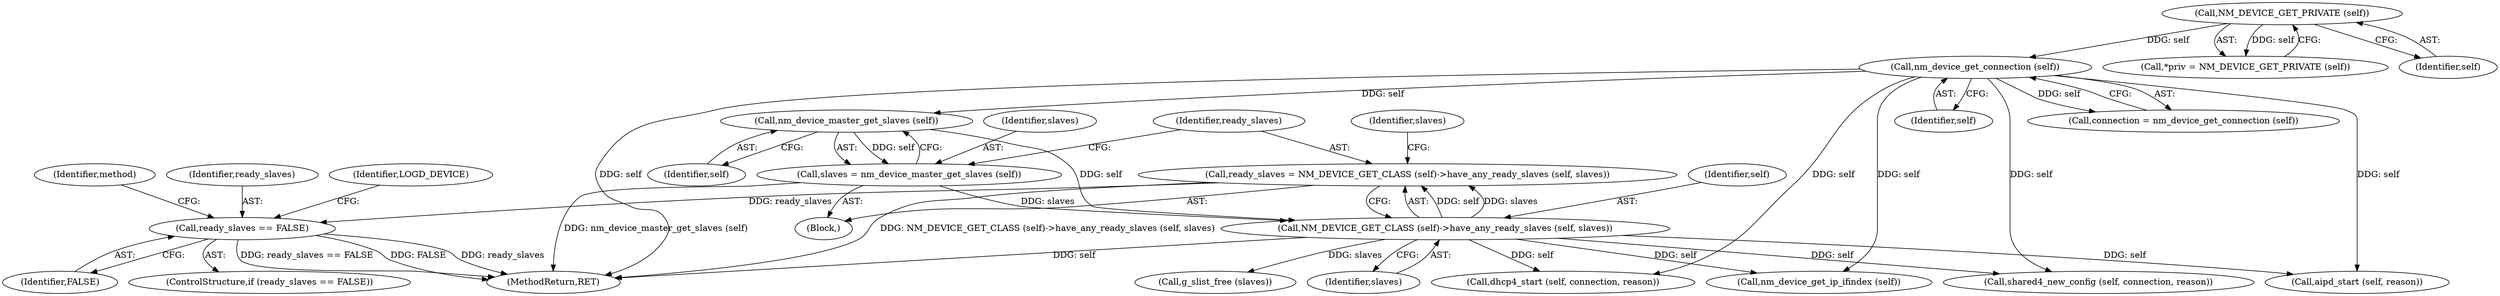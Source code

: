 digraph "0_NetworkManager_d5fc88e573fa58b93034b04d35a2454f5d28cad9@API" {
"1005760" [label="(Call,ready_slaves = NM_DEVICE_GET_CLASS (self)->have_any_ready_slaves (self, slaves))"];
"1005762" [label="(Call,NM_DEVICE_GET_CLASS (self)->have_any_ready_slaves (self, slaves))"];
"1005758" [label="(Call,nm_device_master_get_slaves (self))"];
"1005723" [label="(Call,nm_device_get_connection (self))"];
"1005706" [label="(Call,NM_DEVICE_GET_PRIVATE (self))"];
"1005756" [label="(Call,slaves = nm_device_master_get_slaves (self))"];
"1005768" [label="(Call,ready_slaves == FALSE)"];
"1005704" [label="(Call,*priv = NM_DEVICE_GET_PRIVATE (self))"];
"1005755" [label="(Block,)"];
"1005760" [label="(Call,ready_slaves = NM_DEVICE_GET_CLASS (self)->have_any_ready_slaves (self, slaves))"];
"1005774" [label="(Identifier,LOGD_DEVICE)"];
"1005756" [label="(Call,slaves = nm_device_master_get_slaves (self))"];
"1005762" [label="(Call,NM_DEVICE_GET_CLASS (self)->have_any_ready_slaves (self, slaves))"];
"1005820" [label="(Call,nm_device_get_ip_ifindex (self))"];
"1005839" [label="(Call,shared4_new_config (self, connection, reason))"];
"1005706" [label="(Call,NM_DEVICE_GET_PRIVATE (self))"];
"1005805" [label="(Call,aipd_start (self, reason))"];
"1005764" [label="(Identifier,slaves)"];
"1005759" [label="(Identifier,self)"];
"1005723" [label="(Call,nm_device_get_connection (self))"];
"1005770" [label="(Identifier,FALSE)"];
"1005792" [label="(Call,dhcp4_start (self, connection, reason))"];
"1005780" [label="(Identifier,method)"];
"1005758" [label="(Call,nm_device_master_get_slaves (self))"];
"1005707" [label="(Identifier,self)"];
"1005763" [label="(Identifier,self)"];
"1005765" [label="(Call,g_slist_free (slaves))"];
"1005768" [label="(Call,ready_slaves == FALSE)"];
"1005724" [label="(Identifier,self)"];
"1005766" [label="(Identifier,slaves)"];
"1005761" [label="(Identifier,ready_slaves)"];
"1005757" [label="(Identifier,slaves)"];
"1007368" [label="(MethodReturn,RET)"];
"1005769" [label="(Identifier,ready_slaves)"];
"1005721" [label="(Call,connection = nm_device_get_connection (self))"];
"1005767" [label="(ControlStructure,if (ready_slaves == FALSE))"];
"1005760" -> "1005755"  [label="AST: "];
"1005760" -> "1005762"  [label="CFG: "];
"1005761" -> "1005760"  [label="AST: "];
"1005762" -> "1005760"  [label="AST: "];
"1005766" -> "1005760"  [label="CFG: "];
"1005760" -> "1007368"  [label="DDG: NM_DEVICE_GET_CLASS (self)->have_any_ready_slaves (self, slaves)"];
"1005762" -> "1005760"  [label="DDG: self"];
"1005762" -> "1005760"  [label="DDG: slaves"];
"1005760" -> "1005768"  [label="DDG: ready_slaves"];
"1005762" -> "1005764"  [label="CFG: "];
"1005763" -> "1005762"  [label="AST: "];
"1005764" -> "1005762"  [label="AST: "];
"1005762" -> "1007368"  [label="DDG: self"];
"1005758" -> "1005762"  [label="DDG: self"];
"1005756" -> "1005762"  [label="DDG: slaves"];
"1005762" -> "1005765"  [label="DDG: slaves"];
"1005762" -> "1005792"  [label="DDG: self"];
"1005762" -> "1005805"  [label="DDG: self"];
"1005762" -> "1005820"  [label="DDG: self"];
"1005762" -> "1005839"  [label="DDG: self"];
"1005758" -> "1005756"  [label="AST: "];
"1005758" -> "1005759"  [label="CFG: "];
"1005759" -> "1005758"  [label="AST: "];
"1005756" -> "1005758"  [label="CFG: "];
"1005758" -> "1005756"  [label="DDG: self"];
"1005723" -> "1005758"  [label="DDG: self"];
"1005723" -> "1005721"  [label="AST: "];
"1005723" -> "1005724"  [label="CFG: "];
"1005724" -> "1005723"  [label="AST: "];
"1005721" -> "1005723"  [label="CFG: "];
"1005723" -> "1007368"  [label="DDG: self"];
"1005723" -> "1005721"  [label="DDG: self"];
"1005706" -> "1005723"  [label="DDG: self"];
"1005723" -> "1005792"  [label="DDG: self"];
"1005723" -> "1005805"  [label="DDG: self"];
"1005723" -> "1005820"  [label="DDG: self"];
"1005723" -> "1005839"  [label="DDG: self"];
"1005706" -> "1005704"  [label="AST: "];
"1005706" -> "1005707"  [label="CFG: "];
"1005707" -> "1005706"  [label="AST: "];
"1005704" -> "1005706"  [label="CFG: "];
"1005706" -> "1005704"  [label="DDG: self"];
"1005756" -> "1005755"  [label="AST: "];
"1005757" -> "1005756"  [label="AST: "];
"1005761" -> "1005756"  [label="CFG: "];
"1005756" -> "1007368"  [label="DDG: nm_device_master_get_slaves (self)"];
"1005768" -> "1005767"  [label="AST: "];
"1005768" -> "1005770"  [label="CFG: "];
"1005769" -> "1005768"  [label="AST: "];
"1005770" -> "1005768"  [label="AST: "];
"1005774" -> "1005768"  [label="CFG: "];
"1005780" -> "1005768"  [label="CFG: "];
"1005768" -> "1007368"  [label="DDG: FALSE"];
"1005768" -> "1007368"  [label="DDG: ready_slaves"];
"1005768" -> "1007368"  [label="DDG: ready_slaves == FALSE"];
}
